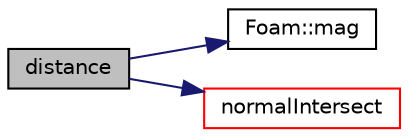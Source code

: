 digraph "distance"
{
  bgcolor="transparent";
  edge [fontname="Helvetica",fontsize="10",labelfontname="Helvetica",labelfontsize="10"];
  node [fontname="Helvetica",fontsize="10",shape=record];
  rankdir="LR";
  Node546 [label="distance",height=0.2,width=0.4,color="black", fillcolor="grey75", style="filled", fontcolor="black"];
  Node546 -> Node547 [color="midnightblue",fontsize="10",style="solid",fontname="Helvetica"];
  Node547 [label="Foam::mag",height=0.2,width=0.4,color="black",URL="$a21851.html#a929da2a3fdcf3dacbbe0487d3a330dae"];
  Node546 -> Node548 [color="midnightblue",fontsize="10",style="solid",fontname="Helvetica"];
  Node548 [label="normalIntersect",height=0.2,width=0.4,color="red",URL="$a28725.html#a22a90e31bd05a5b4379d001a3975fc48",tooltip="Return cut coefficient for plane and line defined by. "];
}
